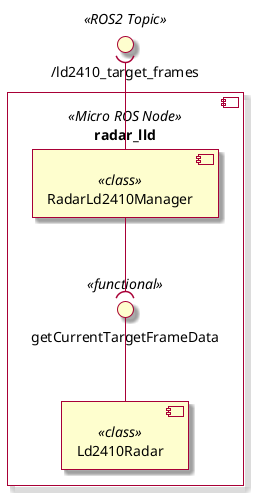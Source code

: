 @startuml Component_Diagram_radar_lld_v2

skin rose 

component radar_lld <<Micro ROS Node>> as Radar_LLD {
    component "Ld2410Radar" <<class>> as radar_class
    interface "getCurrentTargetFrameData" <<functional>> as provided_interface_radar_class
    radar_class -up- provided_interface_radar_class

    component "RadarLd2410Manager" <<class>> as radar_manager
    radar_manager -down-( provided_interface_radar_class
}
interface "/ld2410_target_frames" <<ROS2 Topic>> as provided_interface_radar_hld

radar_manager -up-( provided_interface_radar_hld

@enduml

